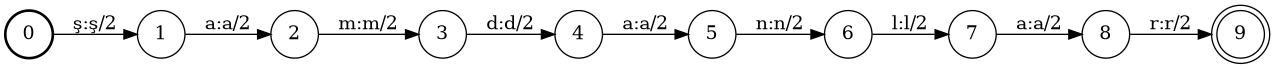 digraph FST {
rankdir = LR;
size = "8.5,11";
label = "";
center = 1;
orientation = Portrait;
ranksep = "0.4";
nodesep = "0.25";
0 [label = "0", shape = circle, style = bold, fontsize = 14]
	0 -> 1 [label = "ş:ş/2", fontsize = 14];
1 [label = "1", shape = circle, style = solid, fontsize = 14]
	1 -> 2 [label = "a:a/2", fontsize = 14];
2 [label = "2", shape = circle, style = solid, fontsize = 14]
	2 -> 3 [label = "m:m/2", fontsize = 14];
3 [label = "3", shape = circle, style = solid, fontsize = 14]
	3 -> 4 [label = "d:d/2", fontsize = 14];
4 [label = "4", shape = circle, style = solid, fontsize = 14]
	4 -> 5 [label = "a:a/2", fontsize = 14];
5 [label = "5", shape = circle, style = solid, fontsize = 14]
	5 -> 6 [label = "n:n/2", fontsize = 14];
6 [label = "6", shape = circle, style = solid, fontsize = 14]
	6 -> 7 [label = "l:l/2", fontsize = 14];
7 [label = "7", shape = circle, style = solid, fontsize = 14]
	7 -> 8 [label = "a:a/2", fontsize = 14];
8 [label = "8", shape = circle, style = solid, fontsize = 14]
	8 -> 9 [label = "r:r/2", fontsize = 14];
9 [label = "9", shape = doublecircle, style = solid, fontsize = 14]
}
